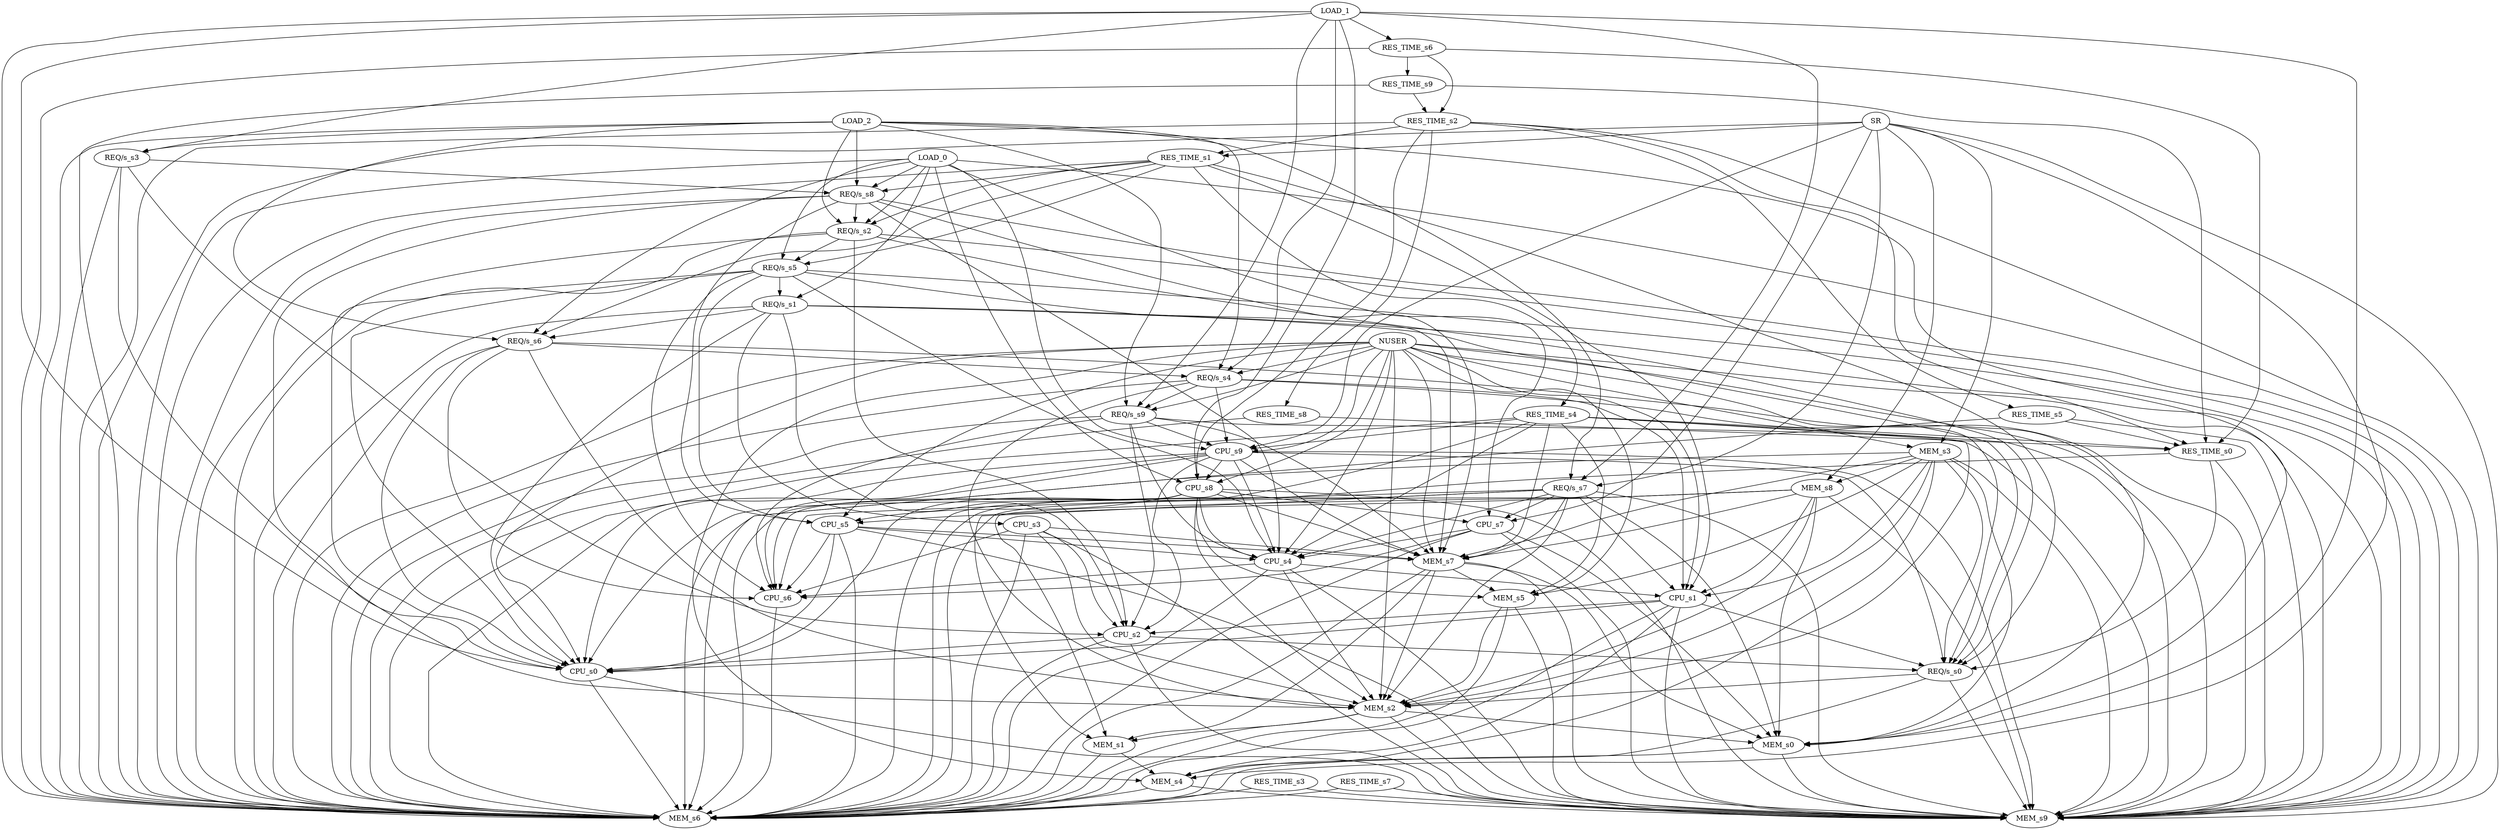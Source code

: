 strict digraph "" {
	NUSER -> "REQ/s_s0";
	NUSER -> CPU_s0;
	NUSER -> MEM_s0;
	NUSER -> CPU_s1;
	NUSER -> MEM_s2;
	NUSER -> MEM_s3;
	NUSER -> "REQ/s_s4";
	NUSER -> CPU_s4;
	NUSER -> MEM_s4;
	NUSER -> CPU_s5;
	NUSER -> MEM_s5;
	NUSER -> MEM_s6;
	NUSER -> MEM_s7;
	NUSER -> CPU_s8;
	NUSER -> "REQ/s_s9";
	NUSER -> CPU_s9;
	NUSER -> MEM_s9;
	LOAD_0 -> "REQ/s_s1";
	LOAD_0 -> "REQ/s_s2";
	LOAD_0 -> "REQ/s_s5";
	LOAD_0 -> "REQ/s_s6";
	LOAD_0 -> MEM_s6;
	LOAD_0 -> CPU_s7;
	LOAD_0 -> "REQ/s_s8";
	LOAD_0 -> CPU_s8;
	LOAD_0 -> CPU_s9;
	LOAD_0 -> MEM_s9;
	LOAD_1 -> CPU_s0;
	LOAD_1 -> MEM_s0;
	LOAD_1 -> "REQ/s_s3";
	LOAD_1 -> "REQ/s_s4";
	LOAD_1 -> RES_TIME_s6;
	LOAD_1 -> MEM_s6;
	LOAD_1 -> "REQ/s_s7";
	LOAD_1 -> CPU_s8;
	LOAD_1 -> "REQ/s_s9";
	LOAD_2 -> MEM_s0;
	LOAD_2 -> "REQ/s_s2";
	LOAD_2 -> "REQ/s_s3";
	LOAD_2 -> "REQ/s_s4";
	LOAD_2 -> "REQ/s_s6";
	LOAD_2 -> MEM_s6;
	LOAD_2 -> "REQ/s_s7";
	LOAD_2 -> "REQ/s_s8";
	LOAD_2 -> "REQ/s_s9";
	SR -> RES_TIME_s1;
	SR -> MEM_s3;
	SR -> MEM_s4;
	SR -> MEM_s6;
	SR -> "REQ/s_s7";
	SR -> CPU_s7;
	SR -> MEM_s8;
	SR -> CPU_s9;
	SR -> MEM_s9;
	"REQ/s_s0" -> MEM_s2;
	"REQ/s_s0" -> MEM_s6;
	"REQ/s_s0" -> MEM_s9;
	RES_TIME_s0 -> "REQ/s_s0";
	RES_TIME_s0 -> MEM_s6;
	RES_TIME_s0 -> MEM_s9;
	CPU_s0 -> MEM_s6;
	CPU_s0 -> MEM_s9;
	MEM_s0 -> MEM_s6;
	MEM_s0 -> MEM_s9;
	"REQ/s_s1" -> "REQ/s_s0";
	"REQ/s_s1" -> CPU_s0;
	"REQ/s_s1" -> CPU_s2;
	"REQ/s_s1" -> CPU_s3;
	"REQ/s_s1" -> "REQ/s_s6";
	"REQ/s_s1" -> MEM_s6;
	"REQ/s_s1" -> MEM_s9;
	RES_TIME_s1 -> "REQ/s_s0";
	RES_TIME_s1 -> CPU_s1;
	RES_TIME_s1 -> "REQ/s_s2";
	RES_TIME_s1 -> RES_TIME_s4;
	RES_TIME_s1 -> "REQ/s_s5";
	RES_TIME_s1 -> "REQ/s_s6";
	RES_TIME_s1 -> MEM_s6;
	RES_TIME_s1 -> "REQ/s_s8";
	CPU_s1 -> "REQ/s_s0";
	CPU_s1 -> CPU_s0;
	CPU_s1 -> CPU_s2;
	CPU_s1 -> MEM_s4;
	CPU_s1 -> MEM_s6;
	CPU_s1 -> MEM_s9;
	MEM_s1 -> MEM_s4;
	MEM_s1 -> MEM_s6;
	"REQ/s_s2" -> "REQ/s_s0";
	"REQ/s_s2" -> CPU_s0;
	"REQ/s_s2" -> CPU_s2;
	"REQ/s_s2" -> "REQ/s_s5";
	"REQ/s_s2" -> MEM_s6;
	"REQ/s_s2" -> MEM_s9;
	RES_TIME_s2 -> RES_TIME_s0;
	RES_TIME_s2 -> RES_TIME_s1;
	RES_TIME_s2 -> RES_TIME_s5;
	RES_TIME_s2 -> MEM_s6;
	RES_TIME_s2 -> RES_TIME_s8;
	RES_TIME_s2 -> CPU_s8;
	RES_TIME_s2 -> MEM_s9;
	CPU_s2 -> "REQ/s_s0";
	CPU_s2 -> CPU_s0;
	CPU_s2 -> MEM_s6;
	CPU_s2 -> MEM_s9;
	MEM_s2 -> MEM_s0;
	MEM_s2 -> MEM_s1;
	MEM_s2 -> MEM_s6;
	MEM_s2 -> MEM_s9;
	"REQ/s_s3" -> CPU_s2;
	"REQ/s_s3" -> MEM_s2;
	"REQ/s_s3" -> MEM_s6;
	"REQ/s_s3" -> "REQ/s_s8";
	RES_TIME_s3 -> MEM_s6;
	RES_TIME_s3 -> MEM_s9;
	CPU_s3 -> CPU_s2;
	CPU_s3 -> MEM_s2;
	CPU_s3 -> CPU_s6;
	CPU_s3 -> MEM_s6;
	CPU_s3 -> MEM_s7;
	CPU_s3 -> MEM_s9;
	MEM_s3 -> "REQ/s_s0";
	MEM_s3 -> MEM_s0;
	MEM_s3 -> CPU_s1;
	MEM_s3 -> MEM_s2;
	MEM_s3 -> MEM_s4;
	MEM_s3 -> MEM_s5;
	MEM_s3 -> MEM_s6;
	MEM_s3 -> MEM_s7;
	MEM_s3 -> MEM_s8;
	MEM_s3 -> MEM_s9;
	"REQ/s_s4" -> CPU_s1;
	"REQ/s_s4" -> MEM_s2;
	"REQ/s_s4" -> MEM_s6;
	"REQ/s_s4" -> "REQ/s_s9";
	"REQ/s_s4" -> CPU_s9;
	"REQ/s_s4" -> MEM_s9;
	RES_TIME_s4 -> RES_TIME_s0;
	RES_TIME_s4 -> CPU_s0;
	RES_TIME_s4 -> MEM_s2;
	RES_TIME_s4 -> CPU_s4;
	RES_TIME_s4 -> MEM_s5;
	RES_TIME_s4 -> MEM_s6;
	RES_TIME_s4 -> MEM_s7;
	RES_TIME_s4 -> CPU_s9;
	RES_TIME_s4 -> MEM_s9;
	CPU_s4 -> CPU_s1;
	CPU_s4 -> MEM_s2;
	CPU_s4 -> CPU_s6;
	CPU_s4 -> MEM_s6;
	CPU_s4 -> MEM_s9;
	MEM_s4 -> MEM_s6;
	MEM_s4 -> MEM_s9;
	"REQ/s_s5" -> CPU_s0;
	"REQ/s_s5" -> "REQ/s_s1";
	"REQ/s_s5" -> CPU_s4;
	"REQ/s_s5" -> CPU_s5;
	"REQ/s_s5" -> CPU_s6;
	"REQ/s_s5" -> MEM_s6;
	"REQ/s_s5" -> MEM_s7;
	"REQ/s_s5" -> MEM_s9;
	RES_TIME_s5 -> RES_TIME_s0;
	RES_TIME_s5 -> MEM_s6;
	RES_TIME_s5 -> MEM_s9;
	CPU_s5 -> CPU_s0;
	CPU_s5 -> CPU_s4;
	CPU_s5 -> CPU_s6;
	CPU_s5 -> MEM_s6;
	CPU_s5 -> MEM_s7;
	CPU_s5 -> MEM_s9;
	MEM_s5 -> MEM_s2;
	MEM_s5 -> MEM_s6;
	MEM_s5 -> MEM_s9;
	"REQ/s_s6" -> CPU_s0;
	"REQ/s_s6" -> MEM_s2;
	"REQ/s_s6" -> "REQ/s_s4";
	"REQ/s_s6" -> CPU_s6;
	"REQ/s_s6" -> MEM_s6;
	"REQ/s_s6" -> MEM_s9;
	RES_TIME_s6 -> RES_TIME_s0;
	RES_TIME_s6 -> RES_TIME_s2;
	RES_TIME_s6 -> MEM_s6;
	RES_TIME_s6 -> RES_TIME_s9;
	CPU_s6 -> MEM_s6;
	"REQ/s_s7" -> MEM_s0;
	"REQ/s_s7" -> CPU_s1;
	"REQ/s_s7" -> MEM_s1;
	"REQ/s_s7" -> MEM_s2;
	"REQ/s_s7" -> CPU_s4;
	"REQ/s_s7" -> CPU_s6;
	"REQ/s_s7" -> MEM_s6;
	"REQ/s_s7" -> CPU_s7;
	"REQ/s_s7" -> MEM_s7;
	"REQ/s_s7" -> MEM_s9;
	RES_TIME_s7 -> MEM_s6;
	RES_TIME_s7 -> MEM_s9;
	CPU_s7 -> MEM_s0;
	CPU_s7 -> CPU_s4;
	CPU_s7 -> CPU_s6;
	CPU_s7 -> MEM_s6;
	CPU_s7 -> MEM_s9;
	MEM_s7 -> MEM_s0;
	MEM_s7 -> MEM_s1;
	MEM_s7 -> MEM_s2;
	MEM_s7 -> MEM_s5;
	MEM_s7 -> MEM_s6;
	MEM_s7 -> MEM_s9;
	"REQ/s_s8" -> CPU_s0;
	"REQ/s_s8" -> "REQ/s_s2";
	"REQ/s_s8" -> CPU_s4;
	"REQ/s_s8" -> CPU_s5;
	"REQ/s_s8" -> MEM_s6;
	"REQ/s_s8" -> MEM_s7;
	"REQ/s_s8" -> MEM_s9;
	RES_TIME_s8 -> RES_TIME_s0;
	RES_TIME_s8 -> MEM_s6;
	CPU_s8 -> CPU_s0;
	CPU_s8 -> MEM_s2;
	CPU_s8 -> CPU_s4;
	CPU_s8 -> CPU_s5;
	CPU_s8 -> MEM_s5;
	CPU_s8 -> CPU_s6;
	CPU_s8 -> MEM_s6;
	CPU_s8 -> CPU_s7;
	CPU_s8 -> MEM_s7;
	CPU_s8 -> MEM_s9;
	MEM_s8 -> MEM_s0;
	MEM_s8 -> CPU_s1;
	MEM_s8 -> MEM_s1;
	MEM_s8 -> MEM_s2;
	MEM_s8 -> CPU_s5;
	MEM_s8 -> MEM_s6;
	MEM_s8 -> MEM_s7;
	MEM_s8 -> MEM_s9;
	"REQ/s_s9" -> CPU_s2;
	"REQ/s_s9" -> CPU_s4;
	"REQ/s_s9" -> CPU_s6;
	"REQ/s_s9" -> MEM_s6;
	"REQ/s_s9" -> MEM_s7;
	"REQ/s_s9" -> CPU_s9;
	"REQ/s_s9" -> MEM_s9;
	RES_TIME_s9 -> RES_TIME_s0;
	RES_TIME_s9 -> RES_TIME_s2;
	RES_TIME_s9 -> MEM_s6;
	CPU_s9 -> "REQ/s_s0";
	CPU_s9 -> CPU_s0;
	CPU_s9 -> CPU_s2;
	CPU_s9 -> CPU_s4;
	CPU_s9 -> CPU_s6;
	CPU_s9 -> MEM_s6;
	CPU_s9 -> MEM_s7;
	CPU_s9 -> CPU_s8;
	CPU_s9 -> MEM_s9;
}
